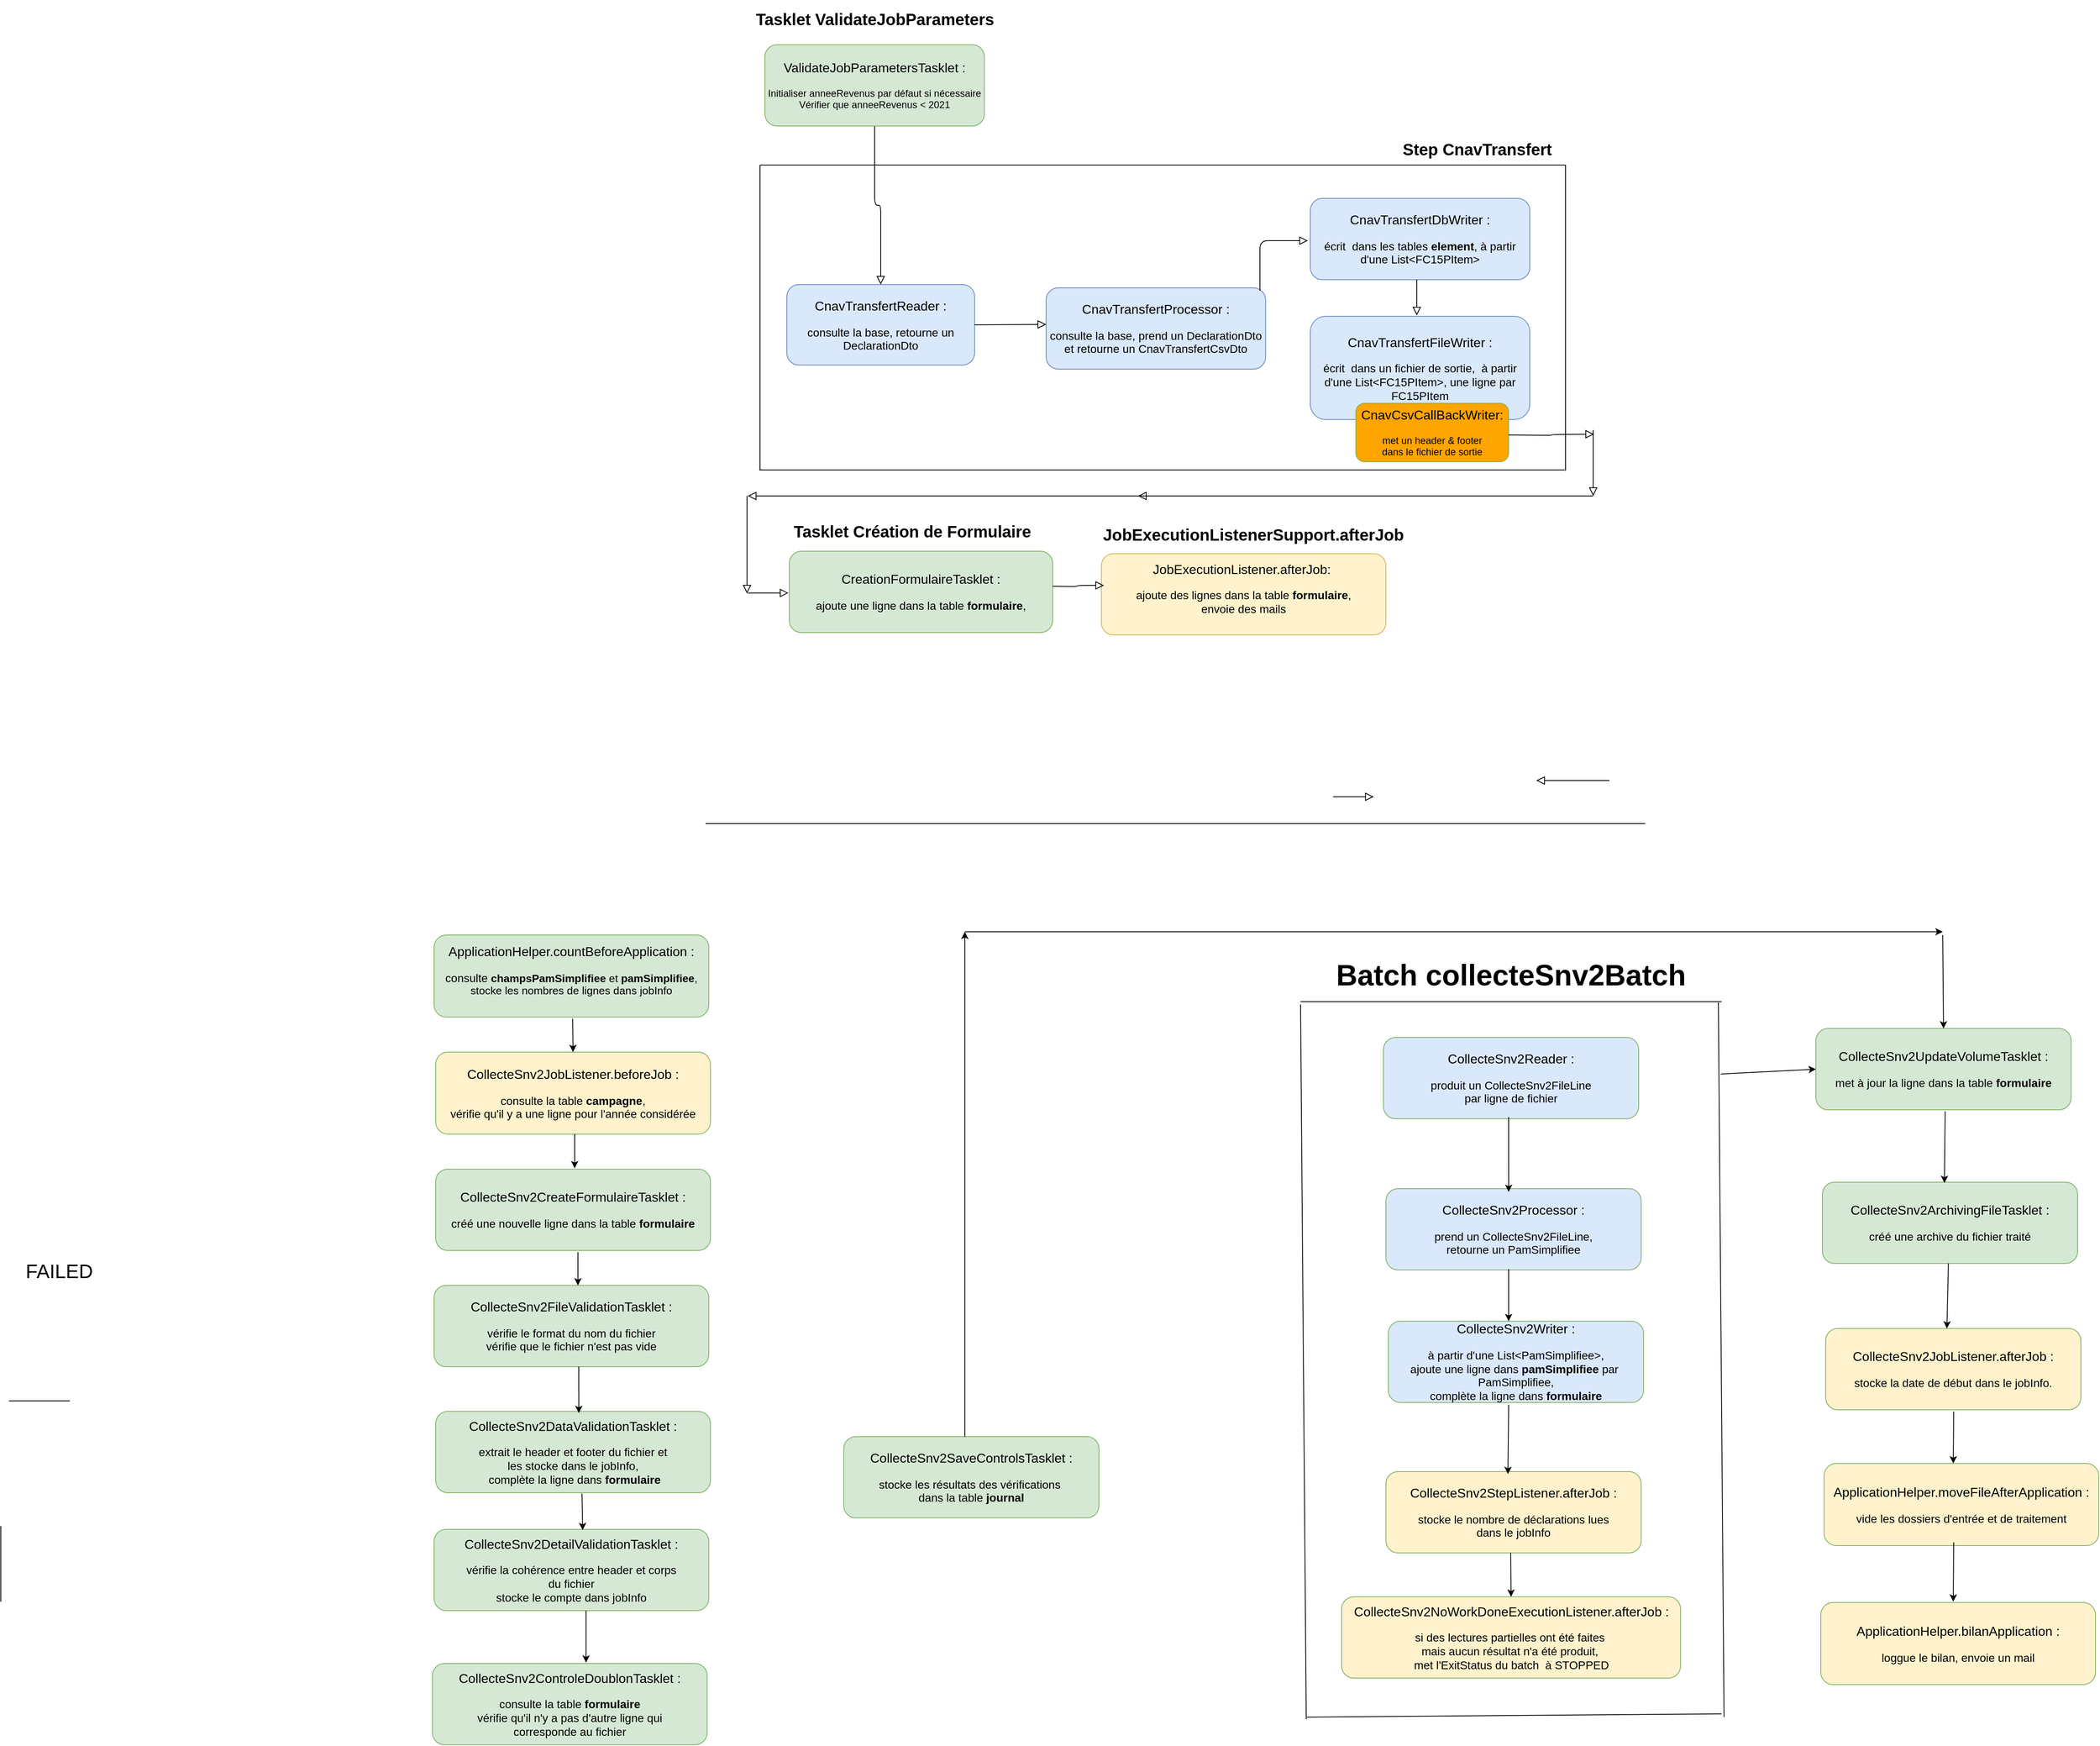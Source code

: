 <mxfile version="24.0.2" type="github">
  <diagram id="C5RBs43oDa-KdzZeNtuy" name="Page-1">
    <mxGraphModel dx="3592" dy="1530" grid="0" gridSize="10" guides="1" tooltips="1" connect="1" arrows="1" fold="1" page="0" pageScale="1" pageWidth="827" pageHeight="1169" math="0" shadow="0">
      <root>
        <mxCell id="WIyWlLk6GJQsqaUBKTNV-0" />
        <mxCell id="WIyWlLk6GJQsqaUBKTNV-1" parent="WIyWlLk6GJQsqaUBKTNV-0" />
        <mxCell id="Z0-859JoU0TvKjbYaFMb-15" value="&lt;font size=&quot;1&quot;&gt;&lt;b style=&quot;font-size: 20px;&quot;&gt;Tasklet ValidateJobParameters&lt;/b&gt;&lt;/font&gt;" style="text;html=1;align=center;verticalAlign=middle;whiteSpace=wrap;rounded=1;" parent="WIyWlLk6GJQsqaUBKTNV-1" vertex="1">
          <mxGeometry x="4.5" y="-170" width="303" height="46" as="geometry" />
        </mxCell>
        <mxCell id="Z0-859JoU0TvKjbYaFMb-19" value="&lt;font style=&quot;font-size: 16px;&quot;&gt;JobExecutionListener.afterJob:&amp;nbsp;&lt;/font&gt; &lt;div&gt;&lt;br&gt;&lt;/div&gt;&lt;font style=&quot;font-size: 14px;&quot;&gt;ajoute des lignes dans la table &lt;b&gt;formulaire&lt;/b&gt;, &lt;br&gt;envoie des mails&lt;/font&gt;&lt;div&gt;&lt;br&gt;&lt;/div&gt;" style="rounded=1;whiteSpace=wrap;html=1;fontSize=12;glass=0;strokeWidth=1;shadow=0;fillColor=#fff2cc;strokeColor=#d6b656;" parent="WIyWlLk6GJQsqaUBKTNV-1" vertex="1">
          <mxGeometry x="435" y="511" width="350" height="100" as="geometry" />
        </mxCell>
        <mxCell id="Z0-859JoU0TvKjbYaFMb-20" value="&lt;font size=&quot;1&quot;&gt;&lt;b style=&quot;font-size: 20px;&quot;&gt;JobExecutionListenerSupport.afterJob&lt;/b&gt;&lt;/font&gt;" style="text;whiteSpace=wrap;html=1;rounded=1;" parent="WIyWlLk6GJQsqaUBKTNV-1" vertex="1">
          <mxGeometry x="435" y="469" width="373" height="50" as="geometry" />
        </mxCell>
        <mxCell id="Z0-859JoU0TvKjbYaFMb-21" value="&lt;font style=&quot;font-size: 16px;&quot;&gt;CnavTransfertReader :&lt;/font&gt; &lt;div&gt;&lt;br&gt;&lt;/div&gt;&lt;font style=&quot;font-size: 14px;&quot;&gt;consulte la base, retourne un DeclarationDto&lt;/font&gt;" style="rounded=1;whiteSpace=wrap;html=1;fontSize=12;glass=0;strokeWidth=1;shadow=0;fillColor=#dae8fc;strokeColor=#6c8ebf;" parent="WIyWlLk6GJQsqaUBKTNV-1" vertex="1">
          <mxGeometry x="48" y="180" width="231" height="99" as="geometry" />
        </mxCell>
        <mxCell id="Z0-859JoU0TvKjbYaFMb-22" value="&lt;font style=&quot;font-size: 16px;&quot;&gt;CnavTransfertProcessor :&lt;/font&gt; &lt;div&gt;&lt;br&gt;&lt;/div&gt;&lt;font style=&quot;font-size: 14px;&quot;&gt;consulte la base, prend un DeclarationDto &lt;br&gt;et retourne un CnavTransfertCsvDto &lt;br&gt;&lt;/font&gt;" style="rounded=1;whiteSpace=wrap;html=1;fontSize=12;glass=0;strokeWidth=1;shadow=0;fillColor=#dae8fc;strokeColor=#6c8ebf;" parent="WIyWlLk6GJQsqaUBKTNV-1" vertex="1">
          <mxGeometry x="367" y="184" width="270" height="100" as="geometry" />
        </mxCell>
        <mxCell id="Z0-859JoU0TvKjbYaFMb-25" value="" style="endArrow=none;html=1;rounded=1;" parent="WIyWlLk6GJQsqaUBKTNV-1" edge="1">
          <mxGeometry width="50" height="50" relative="1" as="geometry">
            <mxPoint x="1006" y="409" as="sourcePoint" />
            <mxPoint x="1006" y="33" as="targetPoint" />
          </mxGeometry>
        </mxCell>
        <mxCell id="Z0-859JoU0TvKjbYaFMb-28" value="&lt;font size=&quot;1&quot;&gt;&lt;b style=&quot;font-size: 20px;&quot;&gt;Step CnavTransfert&lt;/b&gt;&lt;/font&gt;" style="text;html=1;align=center;verticalAlign=middle;whiteSpace=wrap;rounded=1;" parent="WIyWlLk6GJQsqaUBKTNV-1" vertex="1">
          <mxGeometry x="800" y="-12" width="195" height="50" as="geometry" />
        </mxCell>
        <mxCell id="Z0-859JoU0TvKjbYaFMb-39" value="&lt;font style=&quot;font-size: 16px;&quot;&gt;CnavTransfertDbWriter :&lt;/font&gt; &lt;div&gt;&lt;br&gt;&lt;/div&gt;&lt;font style=&quot;font-size: 14px;&quot;&gt;écrit&amp;nbsp; dans les tables &lt;b&gt;element&lt;/b&gt;, à partir d&#39;une List&amp;lt;FC15PItem&amp;gt;&lt;/font&gt;" style="rounded=1;whiteSpace=wrap;html=1;fontSize=12;glass=0;strokeWidth=1;shadow=0;fillColor=#dae8fc;strokeColor=#6c8ebf;" parent="WIyWlLk6GJQsqaUBKTNV-1" vertex="1">
          <mxGeometry x="692" y="74" width="270" height="100" as="geometry" />
        </mxCell>
        <mxCell id="Z0-859JoU0TvKjbYaFMb-45" value="" style="edgeStyle=orthogonalEdgeStyle;rounded=1;html=1;jettySize=auto;orthogonalLoop=1;fontSize=11;endArrow=block;endFill=0;endSize=8;strokeWidth=1;shadow=0;labelBackgroundColor=none;exitX=1;exitY=0.5;exitDx=0;exitDy=0;" parent="WIyWlLk6GJQsqaUBKTNV-1" source="Z0-859JoU0TvKjbYaFMb-21" edge="1">
          <mxGeometry y="10" relative="1" as="geometry">
            <mxPoint as="offset" />
            <mxPoint x="294" y="229" as="sourcePoint" />
            <mxPoint x="367" y="229.0" as="targetPoint" />
          </mxGeometry>
        </mxCell>
        <mxCell id="Z0-859JoU0TvKjbYaFMb-64" value="" style="edgeStyle=orthogonalEdgeStyle;rounded=1;html=1;jettySize=auto;orthogonalLoop=1;fontSize=11;endArrow=block;endFill=0;endSize=8;strokeWidth=1;shadow=0;labelBackgroundColor=none;" parent="WIyWlLk6GJQsqaUBKTNV-1" edge="1">
          <mxGeometry y="10" relative="1" as="geometry">
            <mxPoint as="offset" />
            <mxPoint x="1040" y="359" as="sourcePoint" />
            <mxPoint x="1040" y="440" as="targetPoint" />
          </mxGeometry>
        </mxCell>
        <mxCell id="Z0-859JoU0TvKjbYaFMb-65" value="" style="edgeStyle=orthogonalEdgeStyle;rounded=1;html=1;jettySize=auto;orthogonalLoop=1;fontSize=11;endArrow=block;endFill=0;endSize=8;strokeWidth=1;shadow=0;labelBackgroundColor=none;" parent="WIyWlLk6GJQsqaUBKTNV-1" edge="1">
          <mxGeometry y="10" relative="1" as="geometry">
            <mxPoint as="offset" />
            <mxPoint x="831" y="235" as="sourcePoint" />
            <mxPoint x="831" y="269" as="targetPoint" />
            <Array as="points">
              <mxPoint x="831" y="266" />
              <mxPoint x="831" y="266" />
            </Array>
          </mxGeometry>
        </mxCell>
        <mxCell id="Z0-859JoU0TvKjbYaFMb-68" value="" style="edgeStyle=orthogonalEdgeStyle;rounded=1;html=1;jettySize=auto;orthogonalLoop=1;fontSize=11;endArrow=block;endFill=0;endSize=8;strokeWidth=1;shadow=0;labelBackgroundColor=none;" parent="WIyWlLk6GJQsqaUBKTNV-1" edge="1">
          <mxGeometry y="10" relative="1" as="geometry">
            <mxPoint as="offset" />
            <mxPoint x="1060" y="790" as="sourcePoint" />
            <mxPoint x="970" y="790" as="targetPoint" />
          </mxGeometry>
        </mxCell>
        <mxCell id="Z0-859JoU0TvKjbYaFMb-70" value="" style="edgeStyle=orthogonalEdgeStyle;rounded=1;html=1;jettySize=auto;orthogonalLoop=1;fontSize=11;endArrow=block;endFill=0;endSize=8;strokeWidth=1;shadow=0;labelBackgroundColor=none;" parent="WIyWlLk6GJQsqaUBKTNV-1" edge="1">
          <mxGeometry y="10" relative="1" as="geometry">
            <mxPoint as="offset" />
            <mxPoint x="1040" y="440" as="sourcePoint" />
            <mxPoint x="480" y="440" as="targetPoint" />
          </mxGeometry>
        </mxCell>
        <mxCell id="Z0-859JoU0TvKjbYaFMb-71" value="" style="edgeStyle=orthogonalEdgeStyle;rounded=1;html=1;jettySize=auto;orthogonalLoop=1;fontSize=11;endArrow=block;endFill=0;endSize=8;strokeWidth=1;shadow=0;labelBackgroundColor=none;" parent="WIyWlLk6GJQsqaUBKTNV-1" edge="1">
          <mxGeometry y="10" relative="1" as="geometry">
            <mxPoint as="offset" />
            <mxPoint x="490" y="440" as="sourcePoint" />
            <mxPoint y="440" as="targetPoint" />
          </mxGeometry>
        </mxCell>
        <mxCell id="Z0-859JoU0TvKjbYaFMb-73" value="" style="edgeStyle=orthogonalEdgeStyle;rounded=1;html=1;jettySize=auto;orthogonalLoop=1;fontSize=11;endArrow=block;endFill=0;endSize=8;strokeWidth=1;shadow=0;labelBackgroundColor=none;" parent="WIyWlLk6GJQsqaUBKTNV-1" edge="1">
          <mxGeometry y="10" relative="1" as="geometry">
            <mxPoint as="offset" />
            <mxPoint x="-1" y="440" as="sourcePoint" />
            <mxPoint x="-1" y="560" as="targetPoint" />
          </mxGeometry>
        </mxCell>
        <mxCell id="Z0-859JoU0TvKjbYaFMb-74" value="" style="edgeStyle=orthogonalEdgeStyle;rounded=1;html=1;jettySize=auto;orthogonalLoop=1;fontSize=11;endArrow=block;endFill=0;endSize=8;strokeWidth=1;shadow=0;labelBackgroundColor=none;" parent="WIyWlLk6GJQsqaUBKTNV-1" edge="1">
          <mxGeometry y="10" relative="1" as="geometry">
            <mxPoint as="offset" />
            <mxPoint y="559.33" as="sourcePoint" />
            <mxPoint x="50" y="559.33" as="targetPoint" />
          </mxGeometry>
        </mxCell>
        <mxCell id="Z0-859JoU0TvKjbYaFMb-75" value="" style="edgeStyle=orthogonalEdgeStyle;rounded=1;html=1;jettySize=auto;orthogonalLoop=1;fontSize=11;endArrow=block;endFill=0;endSize=8;strokeWidth=1;shadow=0;labelBackgroundColor=none;" parent="WIyWlLk6GJQsqaUBKTNV-1" edge="1">
          <mxGeometry y="10" relative="1" as="geometry">
            <mxPoint as="offset" />
            <mxPoint x="720" y="810" as="sourcePoint" />
            <mxPoint x="770" y="810" as="targetPoint" />
          </mxGeometry>
        </mxCell>
        <mxCell id="Z0-859JoU0TvKjbYaFMb-23" value="&lt;font style=&quot;font-size: 16px;&quot;&gt;CnavTransfertFileWriter :&lt;/font&gt; &lt;div&gt;&lt;br&gt;&lt;/div&gt;&lt;font style=&quot;font-size: 14px;&quot;&gt;écrit&amp;nbsp; dans un fichier de sortie,&amp;nbsp; à partir d&#39;une List&amp;lt;FC15PItem&amp;gt;, une ligne par&lt;br&gt;FC15PItem&lt;br&gt;&lt;/font&gt;" style="rounded=1;whiteSpace=wrap;html=1;fontSize=12;glass=0;strokeWidth=1;shadow=0;fillColor=#dae8fc;strokeColor=#6c8ebf;" parent="WIyWlLk6GJQsqaUBKTNV-1" vertex="1">
          <mxGeometry x="692" y="219" width="270" height="127" as="geometry" />
        </mxCell>
        <mxCell id="JGg64m_Kd8brvpKtqs0t-1" value="&lt;font style=&quot;font-size: 16px;&quot;&gt;CnavCsvCallBackWriter:&lt;/font&gt; &lt;div&gt;&lt;br&gt;&lt;/div&gt;met un header &amp;amp; footer &lt;br&gt;dans le fichier de sortie " style="rounded=1;whiteSpace=wrap;html=1;fontSize=12;glass=0;strokeWidth=1;shadow=0;fillColor=orange;strokeColor=#82b366;" parent="WIyWlLk6GJQsqaUBKTNV-1" vertex="1">
          <mxGeometry x="748" y="326" width="188" height="72" as="geometry" />
        </mxCell>
        <mxCell id="JGg64m_Kd8brvpKtqs0t-4" value="" style="edgeStyle=orthogonalEdgeStyle;rounded=1;html=1;jettySize=auto;orthogonalLoop=1;fontSize=11;endArrow=block;endFill=0;endSize=8;strokeWidth=1;shadow=0;labelBackgroundColor=none;" parent="WIyWlLk6GJQsqaUBKTNV-1" edge="1">
          <mxGeometry y="10" relative="1" as="geometry">
            <mxPoint as="offset" />
            <mxPoint x="630" y="187.5" as="sourcePoint" />
            <mxPoint x="689" y="126" as="targetPoint" />
            <Array as="points">
              <mxPoint x="630" y="160" />
              <mxPoint x="630" y="160" />
            </Array>
          </mxGeometry>
        </mxCell>
        <mxCell id="JGg64m_Kd8brvpKtqs0t-5" value="" style="endArrow=none;html=1;rounded=0;" parent="WIyWlLk6GJQsqaUBKTNV-1" edge="1">
          <mxGeometry width="50" height="50" relative="1" as="geometry">
            <mxPoint x="15" y="33" as="sourcePoint" />
            <mxPoint x="1006" y="33" as="targetPoint" />
          </mxGeometry>
        </mxCell>
        <mxCell id="LNk79kRE9k_1kjEUgrZI-0" value="" style="endArrow=none;html=1;rounded=0;" parent="WIyWlLk6GJQsqaUBKTNV-1" edge="1">
          <mxGeometry width="50" height="50" relative="1" as="geometry">
            <mxPoint x="14" y="408" as="sourcePoint" />
            <mxPoint x="1005" y="408" as="targetPoint" />
          </mxGeometry>
        </mxCell>
        <mxCell id="LNk79kRE9k_1kjEUgrZI-1" value="" style="endArrow=none;html=1;rounded=1;" parent="WIyWlLk6GJQsqaUBKTNV-1" edge="1">
          <mxGeometry width="50" height="50" relative="1" as="geometry">
            <mxPoint x="15" y="408" as="sourcePoint" />
            <mxPoint x="15" y="33" as="targetPoint" />
          </mxGeometry>
        </mxCell>
        <mxCell id="LNk79kRE9k_1kjEUgrZI-2" value="" style="edgeStyle=orthogonalEdgeStyle;rounded=1;html=1;jettySize=auto;orthogonalLoop=1;fontSize=11;endArrow=block;endFill=0;endSize=8;strokeWidth=1;shadow=0;labelBackgroundColor=none;entryX=0.5;entryY=0;entryDx=0;entryDy=0;" parent="WIyWlLk6GJQsqaUBKTNV-1" source="Z0-859JoU0TvKjbYaFMb-14" target="Z0-859JoU0TvKjbYaFMb-21" edge="1">
          <mxGeometry y="10" relative="1" as="geometry">
            <mxPoint as="offset" />
            <mxPoint x="162.83" y="-70" as="sourcePoint" />
            <mxPoint x="162.83" y="50" as="targetPoint" />
          </mxGeometry>
        </mxCell>
        <mxCell id="LNk79kRE9k_1kjEUgrZI-3" value="" style="edgeStyle=orthogonalEdgeStyle;rounded=1;html=1;jettySize=auto;orthogonalLoop=1;fontSize=11;endArrow=block;endFill=0;endSize=8;strokeWidth=1;shadow=0;labelBackgroundColor=none;entryX=0.5;entryY=0;entryDx=0;entryDy=0;" parent="WIyWlLk6GJQsqaUBKTNV-1" target="Z0-859JoU0TvKjbYaFMb-14" edge="1">
          <mxGeometry y="10" relative="1" as="geometry">
            <mxPoint as="offset" />
            <mxPoint x="162.83" y="-70" as="sourcePoint" />
            <mxPoint x="164" y="180" as="targetPoint" />
          </mxGeometry>
        </mxCell>
        <mxCell id="Z0-859JoU0TvKjbYaFMb-14" value="&lt;font style=&quot;font-size: 16px;&quot;&gt;ValidateJobParametersTasklet :&lt;/font&gt; &lt;div&gt;&lt;br&gt;&lt;/div&gt;Initialiser anneeRevenus par défaut si nécessaire&lt;br&gt;Vérifier que anneeRevenus &amp;lt; 2021" style="rounded=1;whiteSpace=wrap;html=1;fontSize=12;glass=0;strokeWidth=1;shadow=0;fillColor=#d5e8d4;strokeColor=#82b366;" parent="WIyWlLk6GJQsqaUBKTNV-1" vertex="1">
          <mxGeometry x="21" y="-115" width="270" height="100" as="geometry" />
        </mxCell>
        <mxCell id="hhAkteyHMRF9YndLJ4sJ-0" value="&lt;font style=&quot;font-size: 16px;&quot;&gt;CreationFormulaireTasklet :&lt;/font&gt; &lt;div&gt;&lt;br&gt;&lt;/div&gt;&lt;font style=&quot;font-size: 14px;&quot;&gt;ajoute une ligne dans la table &lt;b&gt;formulaire&lt;/b&gt;,&lt;/font&gt;" style="rounded=1;whiteSpace=wrap;html=1;fontSize=12;glass=0;strokeWidth=1;shadow=0;fillColor=#d5e8d4;strokeColor=#82b366;" parent="WIyWlLk6GJQsqaUBKTNV-1" vertex="1">
          <mxGeometry x="51" y="508" width="324" height="100" as="geometry" />
        </mxCell>
        <mxCell id="hhAkteyHMRF9YndLJ4sJ-2" value="" style="edgeStyle=orthogonalEdgeStyle;rounded=1;html=1;jettySize=auto;orthogonalLoop=1;fontSize=11;endArrow=block;endFill=0;endSize=8;strokeWidth=1;shadow=0;labelBackgroundColor=none;entryX=0.009;entryY=0.39;entryDx=0;entryDy=0;entryPerimeter=0;" parent="WIyWlLk6GJQsqaUBKTNV-1" target="Z0-859JoU0TvKjbYaFMb-19" edge="1">
          <mxGeometry y="10" relative="1" as="geometry">
            <mxPoint as="offset" />
            <mxPoint x="375" y="551" as="sourcePoint" />
            <mxPoint x="425" y="551" as="targetPoint" />
          </mxGeometry>
        </mxCell>
        <mxCell id="hhAkteyHMRF9YndLJ4sJ-3" value="" style="edgeStyle=orthogonalEdgeStyle;rounded=1;html=1;jettySize=auto;orthogonalLoop=1;fontSize=11;endArrow=block;endFill=0;endSize=8;strokeWidth=1;shadow=0;labelBackgroundColor=none;" parent="WIyWlLk6GJQsqaUBKTNV-1" edge="1">
          <mxGeometry y="10" relative="1" as="geometry">
            <mxPoint as="offset" />
            <mxPoint x="823" y="174" as="sourcePoint" />
            <mxPoint x="823" y="218" as="targetPoint" />
          </mxGeometry>
        </mxCell>
        <mxCell id="hhAkteyHMRF9YndLJ4sJ-4" value="&lt;font size=&quot;1&quot;&gt;&lt;b style=&quot;font-size: 20px;&quot;&gt;Tasklet Création de Formulaire&lt;br&gt;&lt;/b&gt;&lt;/font&gt;" style="text;html=1;align=center;verticalAlign=middle;whiteSpace=wrap;rounded=1;" parent="WIyWlLk6GJQsqaUBKTNV-1" vertex="1">
          <mxGeometry x="51" y="460" width="303" height="46" as="geometry" />
        </mxCell>
        <mxCell id="hhAkteyHMRF9YndLJ4sJ-6" value="" style="edgeStyle=orthogonalEdgeStyle;rounded=1;html=1;jettySize=auto;orthogonalLoop=1;fontSize=11;endArrow=block;endFill=0;endSize=8;strokeWidth=1;shadow=0;labelBackgroundColor=none;exitX=1;exitY=0.5;exitDx=0;exitDy=0;" parent="WIyWlLk6GJQsqaUBKTNV-1" edge="1">
          <mxGeometry y="10" relative="1" as="geometry">
            <mxPoint as="offset" />
            <mxPoint x="936" y="365" as="sourcePoint" />
            <mxPoint x="1041" y="364" as="targetPoint" />
          </mxGeometry>
        </mxCell>
        <mxCell id="BBlxG4BEJUb8OcIbpDqR-0" value="" style="endArrow=none;html=1;rounded=0;" parent="WIyWlLk6GJQsqaUBKTNV-1" edge="1">
          <mxGeometry width="50" height="50" relative="1" as="geometry">
            <mxPoint x="-52" y="843" as="sourcePoint" />
            <mxPoint x="1104" y="843" as="targetPoint" />
          </mxGeometry>
        </mxCell>
        <mxCell id="0iMnUcxqCF86Wchd9Drz-0" value="&lt;font style=&quot;font-size: 16px;&quot;&gt;CollecteSnv2SaveControlsTasklet :&lt;/font&gt; &lt;div&gt;&lt;br&gt;&lt;/div&gt;&lt;div&gt;&lt;font style=&quot;font-size: 14px;&quot;&gt;stocke les résultats des vérifications&amp;nbsp;&lt;/font&gt;&lt;/div&gt;&lt;div&gt;&lt;font style=&quot;font-size: 14px;&quot;&gt;dans la table &lt;b&gt;journal&lt;/b&gt;&lt;/font&gt;&lt;/div&gt;" style="rounded=1;whiteSpace=wrap;html=1;fontSize=12;glass=0;strokeWidth=1;shadow=0;fillColor=#d5e8d4;strokeColor=#82b366;" parent="WIyWlLk6GJQsqaUBKTNV-1" vertex="1">
          <mxGeometry x="118" y="1597" width="314" height="100" as="geometry" />
        </mxCell>
        <mxCell id="0iMnUcxqCF86Wchd9Drz-1" value="&lt;div&gt;&lt;font style=&quot;font-size: 16px;&quot;&gt;CollecteSnv2Reader :&lt;/font&gt;&lt;/div&gt; &lt;div&gt;&lt;br&gt;&lt;/div&gt;&lt;div&gt;&lt;font style=&quot;font-size: 14px;&quot;&gt;produit un CollecteSnv2FileLine&lt;/font&gt;&lt;/div&gt;&lt;div&gt;&lt;font style=&quot;font-size: 14px;&quot;&gt;par ligne de fichier &lt;br&gt;&lt;/font&gt;&lt;/div&gt;" style="rounded=1;whiteSpace=wrap;html=1;fontSize=12;glass=0;strokeWidth=1;shadow=0;fillColor=#dae8fc;strokeColor=#82b366;" parent="WIyWlLk6GJQsqaUBKTNV-1" vertex="1">
          <mxGeometry x="782" y="1106" width="314" height="100" as="geometry" />
        </mxCell>
        <mxCell id="0iMnUcxqCF86Wchd9Drz-2" value="&lt;div&gt;&lt;font style=&quot;font-size: 16px;&quot;&gt;CollecteSnv2Processor :&lt;/font&gt;&lt;/div&gt; &lt;div&gt;&lt;br&gt;&lt;/div&gt;&lt;div&gt;&lt;font style=&quot;font-size: 14px;&quot;&gt;prend un &lt;/font&gt;&lt;font style=&quot;font-size: 14px;&quot;&gt;CollecteSnv2FileLine,&lt;/font&gt;&lt;/div&gt;&lt;div&gt;&lt;font style=&quot;font-size: 14px;&quot;&gt;retourne un PamSimplifiee&lt;br&gt;&lt;/font&gt;&lt;/div&gt;" style="rounded=1;whiteSpace=wrap;html=1;fontSize=12;glass=0;strokeWidth=1;shadow=0;fillColor=#dae8fc;strokeColor=#82b366;" parent="WIyWlLk6GJQsqaUBKTNV-1" vertex="1">
          <mxGeometry x="785" y="1292" width="314" height="100" as="geometry" />
        </mxCell>
        <mxCell id="0iMnUcxqCF86Wchd9Drz-3" value="&lt;div&gt;&lt;font style=&quot;font-size: 16px;&quot;&gt;CollecteSnv2Writer :&lt;/font&gt;&lt;/div&gt; &lt;div&gt;&lt;br&gt;&lt;/div&gt;&lt;div&gt;&lt;font style=&quot;font-size: 14px;&quot;&gt;à partir d&#39;une List&amp;lt;PamSimplifiee&amp;gt;,&lt;/font&gt;&lt;/div&gt;&lt;div&gt;&lt;font style=&quot;font-size: 14px;&quot;&gt;ajoute une ligne dans &lt;/font&gt;&lt;font style=&quot;font-size: 14px;&quot;&gt;&lt;b&gt;pamSimplifiee&lt;/b&gt;&lt;/font&gt;&lt;font style=&quot;font-size: 14px;&quot;&gt; par&amp;nbsp; &lt;/font&gt;&lt;font style=&quot;font-size: 14px;&quot;&gt;PamSimplifiee,&lt;/font&gt;&lt;/div&gt;&lt;div&gt;&lt;font style=&quot;font-size: 14px;&quot;&gt;complète la ligne dans &lt;b&gt;formulaire&lt;/b&gt;&lt;/font&gt;&lt;/div&gt;" style="rounded=1;whiteSpace=wrap;html=1;fontSize=12;glass=0;strokeWidth=1;shadow=0;fillColor=#dae8fc;strokeColor=#82b366;" parent="WIyWlLk6GJQsqaUBKTNV-1" vertex="1">
          <mxGeometry x="788" y="1455" width="314" height="100" as="geometry" />
        </mxCell>
        <mxCell id="0iMnUcxqCF86Wchd9Drz-4" value="&lt;div&gt;&lt;font style=&quot;font-size: 16px;&quot;&gt;CollecteSnv2StepListener.afterJob :&lt;/font&gt;&lt;/div&gt; &lt;div&gt;&lt;br&gt;&lt;/div&gt;&lt;div&gt;&lt;font style=&quot;font-size: 14px;&quot;&gt;stocke le nombre de déclarations lues&lt;/font&gt;&lt;/div&gt;&lt;div&gt;&lt;font style=&quot;font-size: 14px;&quot;&gt;dans le jobInfo&lt;br&gt;&lt;/font&gt;&lt;/div&gt;" style="rounded=1;whiteSpace=wrap;html=1;fontSize=12;glass=0;strokeWidth=1;shadow=0;fillColor=#fff2cc;strokeColor=#82b366;" parent="WIyWlLk6GJQsqaUBKTNV-1" vertex="1">
          <mxGeometry x="785" y="1640" width="314" height="100" as="geometry" />
        </mxCell>
        <mxCell id="0iMnUcxqCF86Wchd9Drz-5" value="&lt;div&gt;&lt;font style=&quot;font-size: 16px;&quot;&gt;CollecteSnv2NoWorkDoneExecutionListener.afterJob :&lt;/font&gt;&lt;/div&gt; &lt;div&gt;&lt;br&gt;&lt;/div&gt;&lt;div&gt;&lt;font style=&quot;font-size: 14px;&quot;&gt;si des lectures partielles ont été faites&amp;nbsp;&lt;/font&gt;&lt;/div&gt;&lt;div&gt;&lt;font style=&quot;font-size: 14px;&quot;&gt;mais aucun résultat n&#39;a été produit,&amp;nbsp;&lt;/font&gt;&lt;/div&gt;&lt;div&gt;&lt;font style=&quot;font-size: 14px;&quot;&gt;met l&#39;ExitStatus du batch&amp;nbsp; à STOPPED&lt;br&gt;&lt;/font&gt;&lt;/div&gt;" style="rounded=1;whiteSpace=wrap;html=1;fontSize=12;glass=0;strokeWidth=1;shadow=0;fillColor=#fff2cc;strokeColor=#82b366;" parent="WIyWlLk6GJQsqaUBKTNV-1" vertex="1">
          <mxGeometry x="730.5" y="1794" width="417" height="100" as="geometry" />
        </mxCell>
        <mxCell id="0iMnUcxqCF86Wchd9Drz-6" value="&lt;font style=&quot;font-size: 16px;&quot;&gt;CollecteSnv2UpdateVolumeTasklet :&lt;/font&gt; &lt;div&gt;&lt;br&gt;&lt;/div&gt;&lt;font style=&quot;font-size: 14px;&quot;&gt;met à jour la ligne dans la table &lt;b&gt;formulaire&lt;/b&gt;&lt;/font&gt;" style="rounded=1;whiteSpace=wrap;html=1;fontSize=12;glass=0;strokeWidth=1;shadow=0;fillColor=#d5e8d4;strokeColor=#82b366;" parent="WIyWlLk6GJQsqaUBKTNV-1" vertex="1">
          <mxGeometry x="1314" y="1095" width="314" height="100" as="geometry" />
        </mxCell>
        <mxCell id="0iMnUcxqCF86Wchd9Drz-7" value="&lt;font style=&quot;font-size: 16px;&quot;&gt;CollecteSnv2ArchivingFileTasklet :&lt;/font&gt; &lt;div&gt;&lt;br&gt;&lt;/div&gt;&lt;font style=&quot;font-size: 14px;&quot;&gt;créé une archive du fichier traité&lt;br&gt;&lt;/font&gt;" style="rounded=1;whiteSpace=wrap;html=1;fontSize=12;glass=0;strokeWidth=1;shadow=0;fillColor=#d5e8d4;strokeColor=#82b366;" parent="WIyWlLk6GJQsqaUBKTNV-1" vertex="1">
          <mxGeometry x="1322" y="1284" width="314" height="100" as="geometry" />
        </mxCell>
        <mxCell id="0iMnUcxqCF86Wchd9Drz-8" value="&lt;div&gt;&lt;font style=&quot;font-size: 16px;&quot;&gt;ApplicationHelper.moveFileAfterApplication :&lt;/font&gt;&lt;/div&gt; &lt;div&gt;&lt;br&gt;&lt;/div&gt;&lt;font style=&quot;font-size: 14px;&quot;&gt;vide les dossiers d&#39;entrée et de traitement&lt;br&gt;&lt;/font&gt;" style="rounded=1;whiteSpace=wrap;html=1;fontSize=12;glass=0;strokeWidth=1;shadow=0;fillColor=#fff2cc;strokeColor=#82b366;" parent="WIyWlLk6GJQsqaUBKTNV-1" vertex="1">
          <mxGeometry x="1324" y="1630" width="338" height="101" as="geometry" />
        </mxCell>
        <mxCell id="0iMnUcxqCF86Wchd9Drz-9" value="&lt;div&gt;&lt;font style=&quot;font-size: 16px;&quot;&gt;ApplicationHelper.bilanApplication :&lt;/font&gt;&lt;/div&gt; &lt;div&gt;&lt;br&gt;&lt;/div&gt;&lt;font style=&quot;font-size: 14px;&quot;&gt;loggue le bilan, envoie un mail&lt;b&gt;&lt;br&gt;&lt;/b&gt;&lt;/font&gt;" style="rounded=1;whiteSpace=wrap;html=1;fontSize=12;glass=0;strokeWidth=1;shadow=0;fillColor=#fff2cc;strokeColor=#82b366;" parent="WIyWlLk6GJQsqaUBKTNV-1" vertex="1">
          <mxGeometry x="1320" y="1801" width="338" height="101" as="geometry" />
        </mxCell>
        <mxCell id="0iMnUcxqCF86Wchd9Drz-10" value="&lt;div&gt;&lt;font style=&quot;font-size: 16px;&quot;&gt;CollecteSnv2JobListener.afterJob :&lt;/font&gt;&lt;/div&gt; &lt;div&gt;&lt;br&gt;&lt;/div&gt;&lt;font style=&quot;font-size: 14px;&quot;&gt;stocke la date de début dans le jobInfo.&lt;b&gt;&lt;br&gt;&lt;/b&gt;&lt;/font&gt;" style="rounded=1;whiteSpace=wrap;html=1;fontSize=12;glass=0;strokeWidth=1;shadow=0;fillColor=#fff2cc;strokeColor=#82b366;" parent="WIyWlLk6GJQsqaUBKTNV-1" vertex="1">
          <mxGeometry x="1326" y="1464" width="314" height="100" as="geometry" />
        </mxCell>
        <mxCell id="0iMnUcxqCF86Wchd9Drz-11" value="&lt;div&gt;&lt;font style=&quot;font-size: 16px;&quot;&gt;ApplicationHelper.countBeforeApplication :&lt;/font&gt;&lt;/div&gt; &lt;div&gt;&lt;br&gt;&lt;/div&gt;&lt;div&gt;&lt;font style=&quot;font-size: 14px;&quot;&gt;consulte &lt;/font&gt;&lt;b&gt;&lt;span style=&quot;font-size:10.0pt;mso-bidi-font-size:&lt;br/&gt;11.0pt;line-height:115%;font-family:&amp;quot;Arial&amp;quot;,sans-serif;mso-fareast-font-family:&lt;br/&gt;Calibri;mso-bidi-font-family:Calibri;mso-ansi-language:FR;mso-fareast-language:&lt;br/&gt;EN-US;mso-bidi-language:AR-SA&quot;&gt;champsPamSimplifiee&lt;/span&gt;&lt;/b&gt;&lt;span style=&quot;font-size:10.0pt;mso-bidi-font-size:11.0pt;line-height:115%;font-family:&lt;br/&gt;&amp;quot;Arial&amp;quot;,sans-serif;mso-fareast-font-family:Calibri;mso-bidi-font-family:Calibri;&lt;br/&gt;mso-ansi-language:FR;mso-fareast-language:EN-US;mso-bidi-language:AR-SA&quot;&gt; et &lt;b&gt;pamSimplifiee&lt;/b&gt;,&lt;/span&gt;&lt;/div&gt;&lt;div&gt;&lt;span style=&quot;font-size:10.0pt;mso-bidi-font-size:11.0pt;line-height:115%;font-family:&lt;br/&gt;&amp;quot;Arial&amp;quot;,sans-serif;mso-fareast-font-family:Calibri;mso-bidi-font-family:Calibri;&lt;br/&gt;mso-ansi-language:FR;mso-fareast-language:EN-US;mso-bidi-language:AR-SA&quot;&gt;stocke les nombres de lignes dans jobInfo&lt;br&gt;&lt;br/&gt;&lt;/span&gt;&lt;/div&gt;" style="rounded=1;whiteSpace=wrap;html=1;fontSize=12;glass=0;strokeWidth=1;shadow=0;fillColor=#d5e8d4;strokeColor=#82b366;" parent="WIyWlLk6GJQsqaUBKTNV-1" vertex="1">
          <mxGeometry x="-386" y="980" width="338" height="101" as="geometry" />
        </mxCell>
        <mxCell id="0iMnUcxqCF86Wchd9Drz-12" value="&lt;div&gt;&lt;font style=&quot;font-size: 16px;&quot;&gt;CollecteSnv2JobListener.beforeJob :&lt;/font&gt;&lt;/div&gt; &lt;div&gt;&lt;br&gt;&lt;/div&gt;&lt;div&gt;&lt;font style=&quot;font-size: 14px;&quot;&gt;consulte la table &lt;b&gt;campagne&lt;/b&gt;,&lt;/font&gt;&lt;/div&gt;&lt;div&gt;&lt;font style=&quot;font-size: 14px;&quot;&gt;vérifie qu&#39;il y a une ligne pour l&#39;année considérée&lt;br&gt;&lt;/font&gt;&lt;/div&gt;" style="rounded=1;whiteSpace=wrap;html=1;fontSize=12;glass=0;strokeWidth=1;shadow=0;fillColor=#fff2cc;strokeColor=#82b366;" parent="WIyWlLk6GJQsqaUBKTNV-1" vertex="1">
          <mxGeometry x="-384" y="1124" width="338" height="101" as="geometry" />
        </mxCell>
        <mxCell id="0iMnUcxqCF86Wchd9Drz-13" value="&lt;font style=&quot;font-size: 16px;&quot;&gt;CollecteSnv2CreateFormulaireTasklet :&lt;/font&gt; &lt;div&gt;&lt;br&gt;&lt;/div&gt;&lt;font style=&quot;font-size: 14px;&quot;&gt;créé une nouvelle ligne dans la table &lt;b&gt;formulaire&lt;/b&gt;&lt;/font&gt;" style="rounded=1;whiteSpace=wrap;html=1;fontSize=12;glass=0;strokeWidth=1;shadow=0;fillColor=#d5e8d4;strokeColor=#82b366;" parent="WIyWlLk6GJQsqaUBKTNV-1" vertex="1">
          <mxGeometry x="-384" y="1268" width="338" height="100" as="geometry" />
        </mxCell>
        <mxCell id="0iMnUcxqCF86Wchd9Drz-14" value="&lt;font style=&quot;font-size: 16px;&quot;&gt;CollecteSnv2FileValidationTasklet :&lt;/font&gt; &lt;div&gt;&lt;br&gt;&lt;/div&gt;&lt;div&gt;&lt;font style=&quot;font-size: 14px;&quot;&gt;vérifie le format du nom du fichier&lt;/font&gt;&lt;/div&gt;&lt;div&gt;&lt;font style=&quot;font-size: 14px;&quot;&gt;vérifie que le fichier n&#39;est pas vide&lt;br&gt;&lt;/font&gt;&lt;/div&gt;" style="rounded=1;whiteSpace=wrap;html=1;fontSize=12;glass=0;strokeWidth=1;shadow=0;fillColor=#d5e8d4;strokeColor=#82b366;" parent="WIyWlLk6GJQsqaUBKTNV-1" vertex="1">
          <mxGeometry x="-386" y="1411" width="338" height="100" as="geometry" />
        </mxCell>
        <mxCell id="0iMnUcxqCF86Wchd9Drz-15" value="&lt;font style=&quot;font-size: 16px;&quot;&gt;CollecteSnv2DataValidationTasklet :&lt;/font&gt; &lt;div&gt;&lt;br&gt;&lt;/div&gt;&lt;div&gt;&lt;font style=&quot;font-size: 14px;&quot;&gt;extrait le header et footer du fichier et&lt;/font&gt;&lt;/div&gt;&lt;div&gt;&lt;font style=&quot;font-size: 14px;&quot;&gt;les stocke dans le jobInfo,&lt;br&gt;&lt;/font&gt;&lt;/div&gt;&lt;div&gt;&lt;font style=&quot;font-size: 14px;&quot;&gt;&amp;nbsp;complète la ligne dans &lt;b&gt;formulaire&lt;/b&gt;&lt;/font&gt;&lt;/div&gt;" style="rounded=1;whiteSpace=wrap;html=1;fontSize=12;glass=0;strokeWidth=1;shadow=0;fillColor=#d5e8d4;strokeColor=#82b366;" parent="WIyWlLk6GJQsqaUBKTNV-1" vertex="1">
          <mxGeometry x="-384" y="1566" width="338" height="100" as="geometry" />
        </mxCell>
        <mxCell id="0iMnUcxqCF86Wchd9Drz-16" value="&lt;font style=&quot;font-size: 16px;&quot;&gt;CollecteSnv2DetailValidationTasklet :&lt;/font&gt; &lt;div&gt;&lt;br&gt;&lt;/div&gt;&lt;div&gt;&lt;font style=&quot;font-size: 14px;&quot;&gt;vérifie la cohérence entre header et corps&lt;/font&gt;&lt;/div&gt;&lt;div&gt;&lt;font style=&quot;font-size: 14px;&quot;&gt;du fichier&lt;/font&gt;&lt;/div&gt;&lt;div&gt;&lt;font style=&quot;font-size: 14px;&quot;&gt;stocke le compte dans jobInfo&lt;br&gt;&lt;/font&gt;&lt;/div&gt;" style="rounded=1;whiteSpace=wrap;html=1;fontSize=12;glass=0;strokeWidth=1;shadow=0;fillColor=#d5e8d4;strokeColor=#82b366;" parent="WIyWlLk6GJQsqaUBKTNV-1" vertex="1">
          <mxGeometry x="-386" y="1711" width="338" height="100" as="geometry" />
        </mxCell>
        <mxCell id="0iMnUcxqCF86Wchd9Drz-17" value="&lt;font style=&quot;font-size: 16px;&quot;&gt;CollecteSnv2ControleDoublonTasklet :&lt;/font&gt; &lt;div&gt;&lt;br&gt;&lt;/div&gt;&lt;div&gt;&lt;font style=&quot;font-size: 14px;&quot;&gt;consulte la table &lt;b&gt;formulaire&lt;/b&gt;&lt;br&gt;&lt;/font&gt;&lt;/div&gt;&lt;div&gt;&lt;font style=&quot;font-size: 14px;&quot;&gt;vérifie qu&#39;il n&#39;y a pas d&#39;autre ligne qui&lt;/font&gt;&lt;/div&gt;&lt;div&gt;&lt;font style=&quot;font-size: 14px;&quot;&gt;corresponde au fichier&lt;br&gt;&lt;/font&gt;&lt;/div&gt;" style="rounded=1;whiteSpace=wrap;html=1;fontSize=12;glass=0;strokeWidth=1;shadow=0;fillColor=#d5e8d4;strokeColor=#82b366;" parent="WIyWlLk6GJQsqaUBKTNV-1" vertex="1">
          <mxGeometry x="-388" y="1876" width="338" height="100" as="geometry" />
        </mxCell>
        <mxCell id="0iMnUcxqCF86Wchd9Drz-18" value="" style="endArrow=none;html=1;rounded=0;" parent="WIyWlLk6GJQsqaUBKTNV-1" edge="1">
          <mxGeometry width="50" height="50" relative="1" as="geometry">
            <mxPoint x="-909" y="1553" as="sourcePoint" />
            <mxPoint x="-834" y="1553" as="targetPoint" />
          </mxGeometry>
        </mxCell>
        <mxCell id="0iMnUcxqCF86Wchd9Drz-19" value="" style="endArrow=none;html=1;rounded=0;" parent="WIyWlLk6GJQsqaUBKTNV-1" edge="1">
          <mxGeometry width="50" height="50" relative="1" as="geometry">
            <mxPoint x="680" y="1062" as="sourcePoint" />
            <mxPoint x="1198" y="1062" as="targetPoint" />
          </mxGeometry>
        </mxCell>
        <mxCell id="0iMnUcxqCF86Wchd9Drz-20" value="" style="endArrow=none;html=1;rounded=0;" parent="WIyWlLk6GJQsqaUBKTNV-1" edge="1">
          <mxGeometry width="50" height="50" relative="1" as="geometry">
            <mxPoint x="688" y="1942" as="sourcePoint" />
            <mxPoint x="1198" y="1938" as="targetPoint" />
          </mxGeometry>
        </mxCell>
        <mxCell id="0iMnUcxqCF86Wchd9Drz-21" value="" style="endArrow=none;html=1;rounded=0;" parent="WIyWlLk6GJQsqaUBKTNV-1" edge="1">
          <mxGeometry width="50" height="50" relative="1" as="geometry">
            <mxPoint x="-919" y="1707" as="sourcePoint" />
            <mxPoint x="-919" y="1800" as="targetPoint" />
          </mxGeometry>
        </mxCell>
        <mxCell id="0iMnUcxqCF86Wchd9Drz-22" value="" style="endArrow=none;html=1;rounded=0;" parent="WIyWlLk6GJQsqaUBKTNV-1" edge="1">
          <mxGeometry width="50" height="50" relative="1" as="geometry">
            <mxPoint x="1194" y="1063" as="sourcePoint" />
            <mxPoint x="1201" y="1942" as="targetPoint" />
          </mxGeometry>
        </mxCell>
        <mxCell id="0iMnUcxqCF86Wchd9Drz-24" value="" style="endArrow=none;html=1;rounded=0;" parent="WIyWlLk6GJQsqaUBKTNV-1" edge="1">
          <mxGeometry width="50" height="50" relative="1" as="geometry">
            <mxPoint x="680" y="1065.5" as="sourcePoint" />
            <mxPoint x="687" y="1944.5" as="targetPoint" />
          </mxGeometry>
        </mxCell>
        <mxCell id="0iMnUcxqCF86Wchd9Drz-29" value="" style="endArrow=classic;html=1;rounded=0;entryX=0;entryY=0.5;entryDx=0;entryDy=0;" parent="WIyWlLk6GJQsqaUBKTNV-1" target="0iMnUcxqCF86Wchd9Drz-6" edge="1">
          <mxGeometry width="50" height="50" relative="1" as="geometry">
            <mxPoint x="1197" y="1151" as="sourcePoint" />
            <mxPoint x="1264" y="1151" as="targetPoint" />
          </mxGeometry>
        </mxCell>
        <mxCell id="0iMnUcxqCF86Wchd9Drz-31" value="" style="endArrow=classic;html=1;rounded=0;" parent="WIyWlLk6GJQsqaUBKTNV-1" edge="1">
          <mxGeometry width="50" height="50" relative="1" as="geometry">
            <mxPoint x="267" y="1597" as="sourcePoint" />
            <mxPoint x="267" y="976" as="targetPoint" />
          </mxGeometry>
        </mxCell>
        <mxCell id="0iMnUcxqCF86Wchd9Drz-32" value="" style="endArrow=classic;html=1;rounded=0;" parent="WIyWlLk6GJQsqaUBKTNV-1" edge="1">
          <mxGeometry width="50" height="50" relative="1" as="geometry">
            <mxPoint x="267" y="976" as="sourcePoint" />
            <mxPoint x="1470" y="976" as="targetPoint" />
          </mxGeometry>
        </mxCell>
        <mxCell id="0iMnUcxqCF86Wchd9Drz-33" value="" style="endArrow=classic;html=1;rounded=0;entryX=0.5;entryY=0;entryDx=0;entryDy=0;" parent="WIyWlLk6GJQsqaUBKTNV-1" target="0iMnUcxqCF86Wchd9Drz-6" edge="1">
          <mxGeometry width="50" height="50" relative="1" as="geometry">
            <mxPoint x="1470" y="980" as="sourcePoint" />
            <mxPoint x="1470" y="1061" as="targetPoint" />
          </mxGeometry>
        </mxCell>
        <mxCell id="0iMnUcxqCF86Wchd9Drz-34" value="&lt;div&gt;&lt;font style=&quot;font-size: 36px;&quot;&gt;&lt;b&gt;Batch &lt;span style=&quot;font-family: &amp;quot;Arial&amp;quot;, sans-serif;&quot;&gt;collecteSnv2Batch&lt;/span&gt; &lt;br&gt;&lt;/b&gt;&lt;/font&gt;&lt;/div&gt;&lt;div&gt;&lt;font size=&quot;3&quot;&gt;&lt;b&gt;&lt;br&gt;&lt;/b&gt;&lt;/font&gt;&lt;/div&gt;" style="text;html=1;align=center;verticalAlign=middle;whiteSpace=wrap;rounded=0;" parent="WIyWlLk6GJQsqaUBKTNV-1" vertex="1">
          <mxGeometry x="705" y="1000" width="468" height="78" as="geometry" />
        </mxCell>
        <mxCell id="0iMnUcxqCF86Wchd9Drz-35" value="" style="endArrow=classic;html=1;rounded=0;entryX=0.478;entryY=0.01;entryDx=0;entryDy=0;entryPerimeter=0;" parent="WIyWlLk6GJQsqaUBKTNV-1" target="0iMnUcxqCF86Wchd9Drz-7" edge="1">
          <mxGeometry width="50" height="50" relative="1" as="geometry">
            <mxPoint x="1473" y="1197" as="sourcePoint" />
            <mxPoint x="1473" y="1261" as="targetPoint" />
          </mxGeometry>
        </mxCell>
        <mxCell id="0iMnUcxqCF86Wchd9Drz-36" value="" style="endArrow=classic;html=1;rounded=0;entryX=0.5;entryY=0;entryDx=0;entryDy=0;" parent="WIyWlLk6GJQsqaUBKTNV-1" target="0iMnUcxqCF86Wchd9Drz-12" edge="1">
          <mxGeometry width="50" height="50" relative="1" as="geometry">
            <mxPoint x="-215.5" y="1083" as="sourcePoint" />
            <mxPoint x="-215.5" y="1147" as="targetPoint" />
          </mxGeometry>
        </mxCell>
        <mxCell id="0iMnUcxqCF86Wchd9Drz-37" value="" style="endArrow=classic;html=1;rounded=0;" parent="WIyWlLk6GJQsqaUBKTNV-1" edge="1">
          <mxGeometry width="50" height="50" relative="1" as="geometry">
            <mxPoint x="-213" y="1225" as="sourcePoint" />
            <mxPoint x="-213" y="1267" as="targetPoint" />
          </mxGeometry>
        </mxCell>
        <mxCell id="0iMnUcxqCF86Wchd9Drz-38" value="" style="endArrow=classic;html=1;rounded=0;" parent="WIyWlLk6GJQsqaUBKTNV-1" edge="1">
          <mxGeometry width="50" height="50" relative="1" as="geometry">
            <mxPoint x="-209" y="1370" as="sourcePoint" />
            <mxPoint x="-209" y="1411" as="targetPoint" />
          </mxGeometry>
        </mxCell>
        <mxCell id="0iMnUcxqCF86Wchd9Drz-39" value="" style="endArrow=classic;html=1;rounded=0;entryX=0.521;entryY=0.02;entryDx=0;entryDy=0;entryPerimeter=0;" parent="WIyWlLk6GJQsqaUBKTNV-1" target="0iMnUcxqCF86Wchd9Drz-15" edge="1">
          <mxGeometry width="50" height="50" relative="1" as="geometry">
            <mxPoint x="-208" y="1511" as="sourcePoint" />
            <mxPoint x="-208" y="1558" as="targetPoint" />
          </mxGeometry>
        </mxCell>
        <mxCell id="0iMnUcxqCF86Wchd9Drz-40" value="" style="endArrow=classic;html=1;rounded=0;entryX=0.541;entryY=0.01;entryDx=0;entryDy=0;entryPerimeter=0;" parent="WIyWlLk6GJQsqaUBKTNV-1" target="0iMnUcxqCF86Wchd9Drz-16" edge="1">
          <mxGeometry width="50" height="50" relative="1" as="geometry">
            <mxPoint x="-204" y="1667" as="sourcePoint" />
            <mxPoint x="-204" y="1731" as="targetPoint" />
          </mxGeometry>
        </mxCell>
        <mxCell id="0iMnUcxqCF86Wchd9Drz-41" value="" style="endArrow=classic;html=1;rounded=0;" parent="WIyWlLk6GJQsqaUBKTNV-1" edge="1">
          <mxGeometry width="50" height="50" relative="1" as="geometry">
            <mxPoint x="-199" y="1811" as="sourcePoint" />
            <mxPoint x="-199" y="1875" as="targetPoint" />
          </mxGeometry>
        </mxCell>
        <mxCell id="0iMnUcxqCF86Wchd9Drz-42" value="" style="endArrow=classic;html=1;rounded=0;entryX=0.481;entryY=0.04;entryDx=0;entryDy=0;entryPerimeter=0;" parent="WIyWlLk6GJQsqaUBKTNV-1" target="0iMnUcxqCF86Wchd9Drz-2" edge="1">
          <mxGeometry width="50" height="50" relative="1" as="geometry">
            <mxPoint x="936" y="1204" as="sourcePoint" />
            <mxPoint x="936" y="1268" as="targetPoint" />
          </mxGeometry>
        </mxCell>
        <mxCell id="0iMnUcxqCF86Wchd9Drz-43" value="" style="endArrow=classic;html=1;rounded=0;" parent="WIyWlLk6GJQsqaUBKTNV-1" edge="1">
          <mxGeometry width="50" height="50" relative="1" as="geometry">
            <mxPoint x="936" y="1391" as="sourcePoint" />
            <mxPoint x="936" y="1455" as="targetPoint" />
          </mxGeometry>
        </mxCell>
        <mxCell id="0iMnUcxqCF86Wchd9Drz-44" value="" style="endArrow=classic;html=1;rounded=0;entryX=0.478;entryY=0.03;entryDx=0;entryDy=0;entryPerimeter=0;" parent="WIyWlLk6GJQsqaUBKTNV-1" target="0iMnUcxqCF86Wchd9Drz-4" edge="1">
          <mxGeometry width="50" height="50" relative="1" as="geometry">
            <mxPoint x="936" y="1558" as="sourcePoint" />
            <mxPoint x="936" y="1622" as="targetPoint" />
          </mxGeometry>
        </mxCell>
        <mxCell id="0iMnUcxqCF86Wchd9Drz-45" value="" style="endArrow=classic;html=1;rounded=0;entryX=0.5;entryY=0;entryDx=0;entryDy=0;" parent="WIyWlLk6GJQsqaUBKTNV-1" target="0iMnUcxqCF86Wchd9Drz-5" edge="1">
          <mxGeometry width="50" height="50" relative="1" as="geometry">
            <mxPoint x="938.5" y="1740" as="sourcePoint" />
            <mxPoint x="938.5" y="1804" as="targetPoint" />
          </mxGeometry>
        </mxCell>
        <mxCell id="0iMnUcxqCF86Wchd9Drz-46" value="" style="endArrow=classic;html=1;rounded=0;entryX=0.475;entryY=0;entryDx=0;entryDy=0;entryPerimeter=0;" parent="WIyWlLk6GJQsqaUBKTNV-1" target="0iMnUcxqCF86Wchd9Drz-10" edge="1">
          <mxGeometry width="50" height="50" relative="1" as="geometry">
            <mxPoint x="1477" y="1384" as="sourcePoint" />
            <mxPoint x="1476" y="1472" as="targetPoint" />
          </mxGeometry>
        </mxCell>
        <mxCell id="0iMnUcxqCF86Wchd9Drz-48" value="" style="endArrow=classic;html=1;rounded=0;" parent="WIyWlLk6GJQsqaUBKTNV-1" edge="1">
          <mxGeometry width="50" height="50" relative="1" as="geometry">
            <mxPoint x="1483.5" y="1566" as="sourcePoint" />
            <mxPoint x="1483" y="1630" as="targetPoint" />
          </mxGeometry>
        </mxCell>
        <mxCell id="0iMnUcxqCF86Wchd9Drz-49" value="" style="endArrow=classic;html=1;rounded=0;" parent="WIyWlLk6GJQsqaUBKTNV-1" edge="1">
          <mxGeometry width="50" height="50" relative="1" as="geometry">
            <mxPoint x="1483.5" y="1727" as="sourcePoint" />
            <mxPoint x="1483" y="1800" as="targetPoint" />
          </mxGeometry>
        </mxCell>
        <mxCell id="0iMnUcxqCF86Wchd9Drz-53" value="&lt;font style=&quot;font-size: 24px;&quot;&gt;FAILED&lt;/font&gt;" style="text;html=1;align=center;verticalAlign=middle;whiteSpace=wrap;rounded=0;" parent="WIyWlLk6GJQsqaUBKTNV-1" vertex="1">
          <mxGeometry x="-912" y="1364" width="130" height="60" as="geometry" />
        </mxCell>
      </root>
    </mxGraphModel>
  </diagram>
</mxfile>

